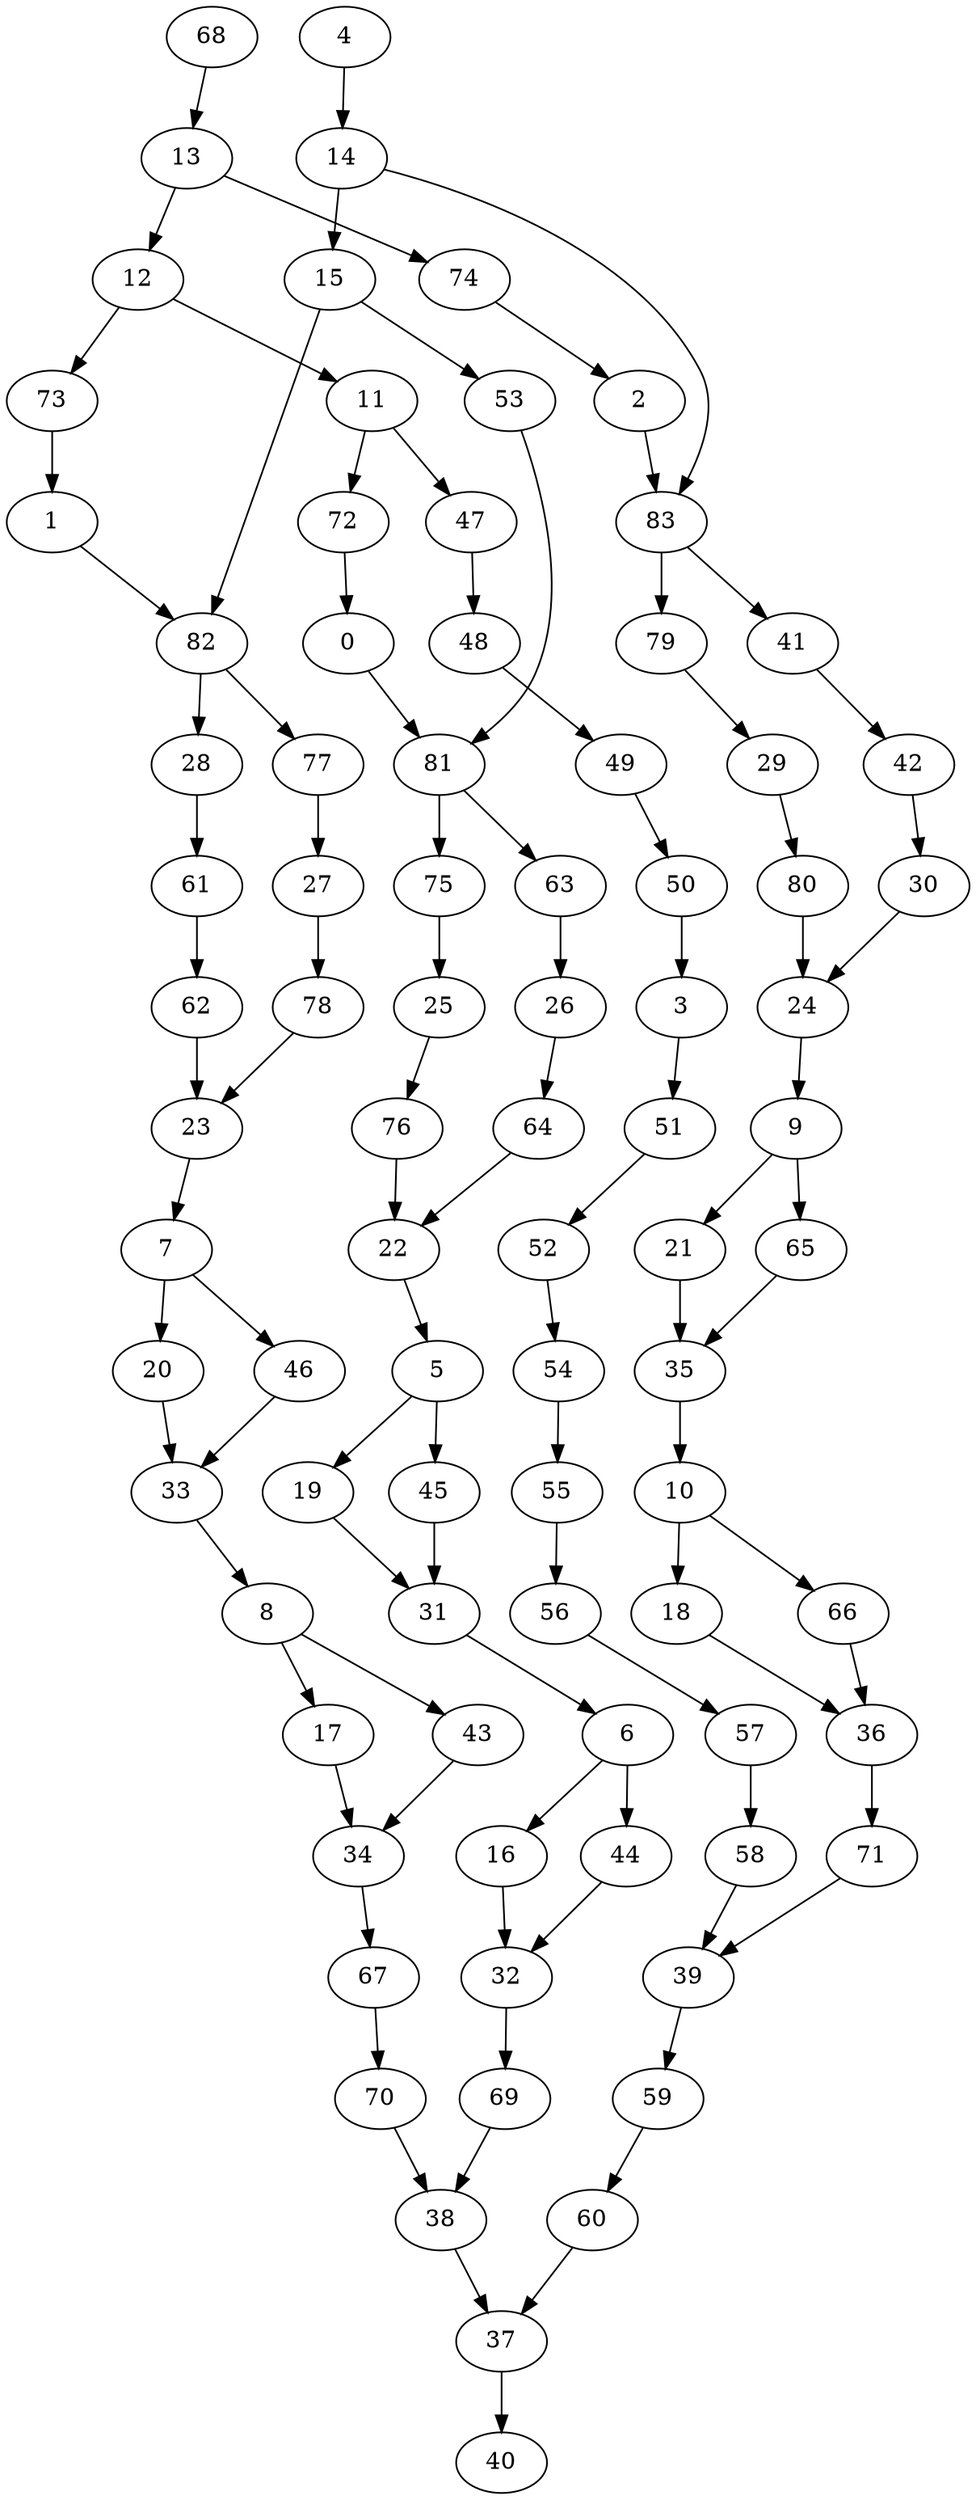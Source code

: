 digraph g {
0;
1;
2;
3;
4;
5;
6;
7;
8;
9;
10;
11;
12;
13;
14;
15;
16;
17;
18;
19;
20;
21;
22;
23;
24;
25;
26;
27;
28;
29;
30;
31;
32;
33;
34;
35;
36;
37;
38;
39;
40;
41;
42;
43;
44;
45;
46;
47;
48;
49;
50;
51;
52;
53;
54;
55;
56;
57;
58;
59;
60;
61;
62;
63;
64;
65;
66;
67;
68;
69;
70;
71;
72;
73;
74;
75;
76;
77;
78;
79;
80;
81;
82;
83;
0 -> 81 [weight=0];
1 -> 82 [weight=0];
2 -> 83 [weight=0];
3 -> 51 [weight=0];
4 -> 14 [weight=0];
5 -> 19 [weight=0];
5 -> 45 [weight=0];
6 -> 44 [weight=0];
6 -> 16 [weight=0];
7 -> 20 [weight=0];
7 -> 46 [weight=0];
8 -> 17 [weight=0];
8 -> 43 [weight=0];
9 -> 21 [weight=0];
9 -> 65 [weight=0];
10 -> 18 [weight=0];
10 -> 66 [weight=0];
11 -> 72 [weight=0];
11 -> 47 [weight=0];
12 -> 73 [weight=0];
12 -> 11 [weight=0];
13 -> 74 [weight=0];
13 -> 12 [weight=0];
14 -> 83 [weight=0];
14 -> 15 [weight=0];
15 -> 53 [weight=0];
15 -> 82 [weight=0];
16 -> 32 [weight=0];
17 -> 34 [weight=0];
18 -> 36 [weight=0];
19 -> 31 [weight=0];
20 -> 33 [weight=0];
21 -> 35 [weight=1];
22 -> 5 [weight=0];
23 -> 7 [weight=0];
24 -> 9 [weight=0];
25 -> 76 [weight=0];
26 -> 64 [weight=0];
27 -> 78 [weight=0];
28 -> 61 [weight=0];
29 -> 80 [weight=0];
30 -> 24 [weight=0];
31 -> 6 [weight=0];
32 -> 69 [weight=0];
33 -> 8 [weight=0];
34 -> 67 [weight=0];
35 -> 10 [weight=0];
36 -> 71 [weight=0];
37 -> 40 [weight=0];
38 -> 37 [weight=0];
39 -> 59 [weight=0];
41 -> 42 [weight=0];
42 -> 30 [weight=0];
43 -> 34 [weight=0];
44 -> 32 [weight=0];
45 -> 31 [weight=1];
46 -> 33 [weight=0];
47 -> 48 [weight=0];
48 -> 49 [weight=0];
49 -> 50 [weight=0];
50 -> 3 [weight=0];
51 -> 52 [weight=0];
52 -> 54 [weight=0];
53 -> 81 [weight=0];
54 -> 55 [weight=0];
55 -> 56 [weight=0];
56 -> 57 [weight=0];
57 -> 58 [weight=0];
58 -> 39 [weight=0];
59 -> 60 [weight=0];
60 -> 37 [weight=0];
61 -> 62 [weight=0];
62 -> 23 [weight=0];
63 -> 26 [weight=0];
64 -> 22 [weight=0];
65 -> 35 [weight=0];
66 -> 36 [weight=0];
67 -> 70 [weight=0];
68 -> 13 [weight=0];
69 -> 38 [weight=0];
70 -> 38 [weight=0];
71 -> 39 [weight=0];
72 -> 0 [weight=0];
73 -> 1 [weight=0];
74 -> 2 [weight=0];
75 -> 25 [weight=0];
76 -> 22 [weight=0];
77 -> 27 [weight=0];
78 -> 23 [weight=0];
79 -> 29 [weight=0];
80 -> 24 [weight=0];
81 -> 75 [weight=0];
81 -> 63 [weight=0];
82 -> 28 [weight=0];
82 -> 77 [weight=0];
83 -> 79 [weight=1];
83 -> 41 [weight=0];
}
